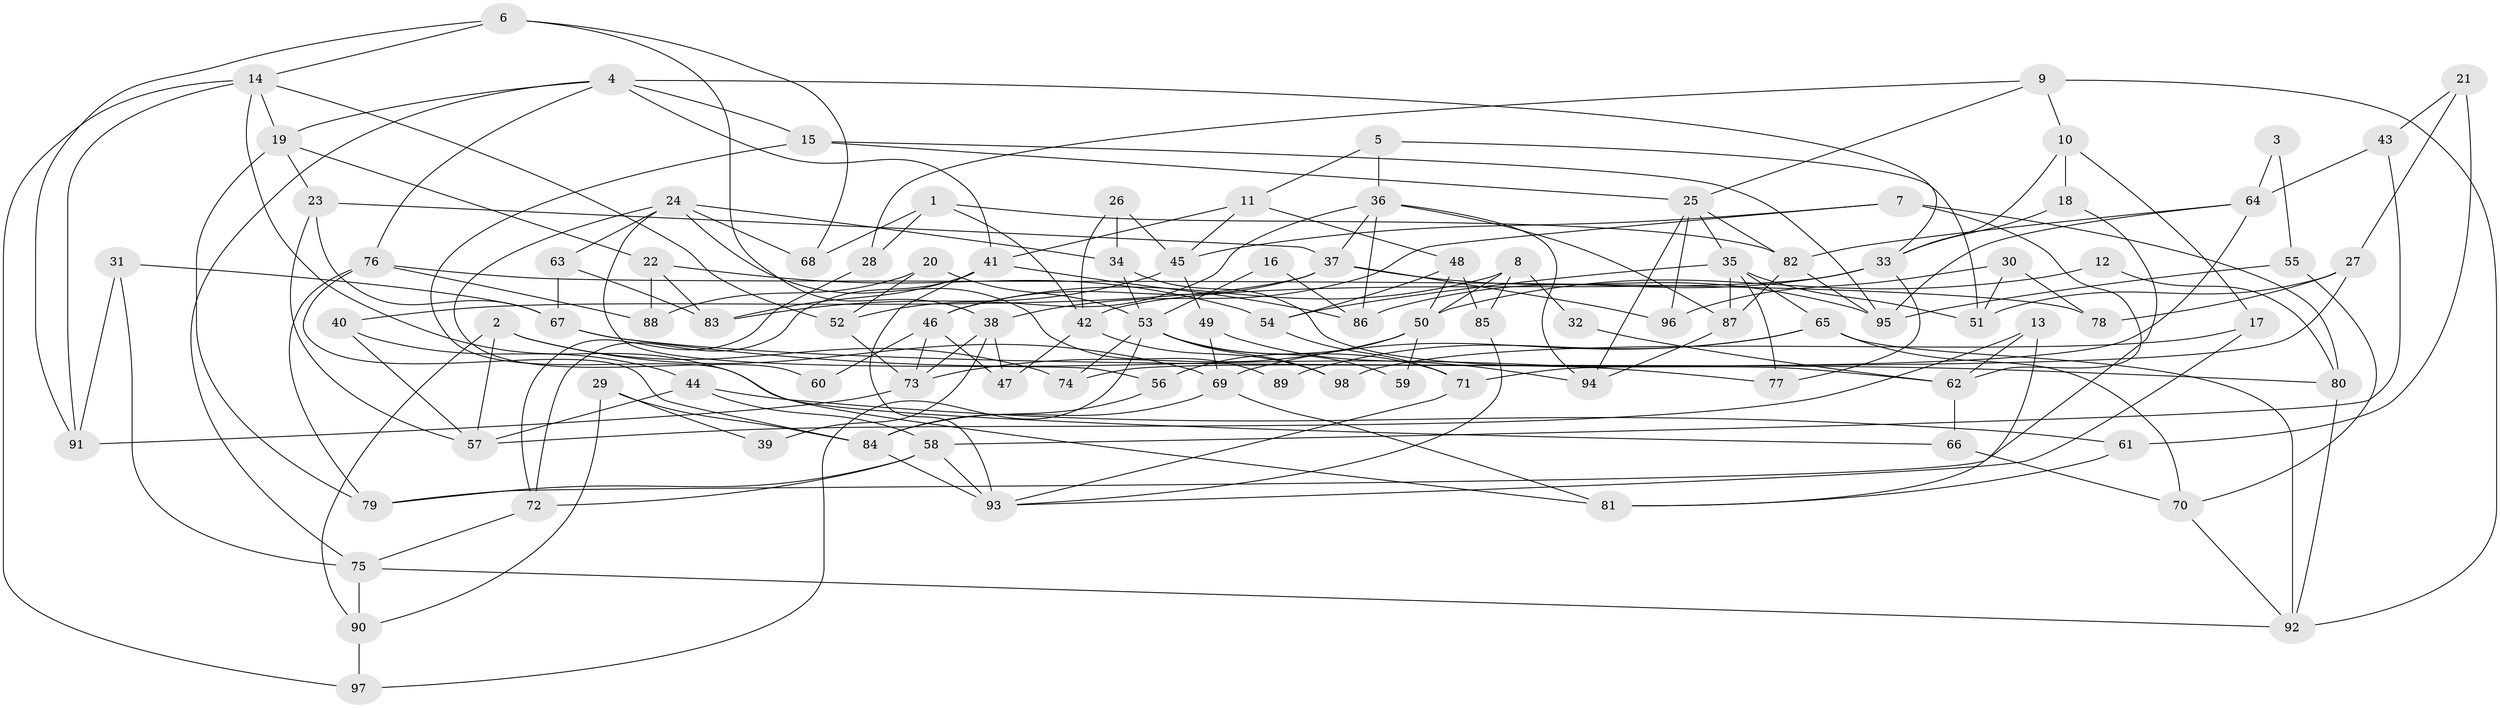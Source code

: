 // coarse degree distribution, {8: 0.07692307692307693, 5: 0.2564102564102564, 20: 0.02564102564102564, 3: 0.23076923076923078, 7: 0.05128205128205128, 6: 0.07692307692307693, 11: 0.05128205128205128, 2: 0.05128205128205128, 10: 0.07692307692307693, 9: 0.02564102564102564, 4: 0.05128205128205128, 16: 0.02564102564102564}
// Generated by graph-tools (version 1.1) at 2025/19/03/04/25 18:19:00]
// undirected, 98 vertices, 196 edges
graph export_dot {
graph [start="1"]
  node [color=gray90,style=filled];
  1;
  2;
  3;
  4;
  5;
  6;
  7;
  8;
  9;
  10;
  11;
  12;
  13;
  14;
  15;
  16;
  17;
  18;
  19;
  20;
  21;
  22;
  23;
  24;
  25;
  26;
  27;
  28;
  29;
  30;
  31;
  32;
  33;
  34;
  35;
  36;
  37;
  38;
  39;
  40;
  41;
  42;
  43;
  44;
  45;
  46;
  47;
  48;
  49;
  50;
  51;
  52;
  53;
  54;
  55;
  56;
  57;
  58;
  59;
  60;
  61;
  62;
  63;
  64;
  65;
  66;
  67;
  68;
  69;
  70;
  71;
  72;
  73;
  74;
  75;
  76;
  77;
  78;
  79;
  80;
  81;
  82;
  83;
  84;
  85;
  86;
  87;
  88;
  89;
  90;
  91;
  92;
  93;
  94;
  95;
  96;
  97;
  98;
  1 -- 68;
  1 -- 82;
  1 -- 28;
  1 -- 42;
  2 -- 90;
  2 -- 57;
  2 -- 69;
  2 -- 74;
  3 -- 64;
  3 -- 55;
  4 -- 41;
  4 -- 76;
  4 -- 15;
  4 -- 19;
  4 -- 33;
  4 -- 75;
  5 -- 11;
  5 -- 51;
  5 -- 36;
  6 -- 91;
  6 -- 38;
  6 -- 14;
  6 -- 68;
  7 -- 45;
  7 -- 62;
  7 -- 38;
  7 -- 80;
  8 -- 85;
  8 -- 46;
  8 -- 32;
  8 -- 50;
  9 -- 25;
  9 -- 28;
  9 -- 10;
  9 -- 92;
  10 -- 33;
  10 -- 17;
  10 -- 18;
  11 -- 41;
  11 -- 48;
  11 -- 45;
  12 -- 80;
  12 -- 50;
  13 -- 81;
  13 -- 62;
  13 -- 57;
  14 -- 19;
  14 -- 52;
  14 -- 66;
  14 -- 91;
  14 -- 97;
  15 -- 25;
  15 -- 81;
  15 -- 95;
  16 -- 53;
  16 -- 86;
  17 -- 93;
  17 -- 98;
  18 -- 79;
  18 -- 33;
  19 -- 22;
  19 -- 23;
  19 -- 79;
  20 -- 52;
  20 -- 53;
  20 -- 88;
  21 -- 61;
  21 -- 43;
  21 -- 27;
  22 -- 83;
  22 -- 88;
  22 -- 54;
  23 -- 37;
  23 -- 57;
  23 -- 67;
  24 -- 34;
  24 -- 56;
  24 -- 60;
  24 -- 63;
  24 -- 68;
  24 -- 89;
  25 -- 82;
  25 -- 35;
  25 -- 94;
  25 -- 96;
  26 -- 42;
  26 -- 45;
  26 -- 34;
  27 -- 51;
  27 -- 71;
  27 -- 78;
  28 -- 72;
  29 -- 84;
  29 -- 90;
  29 -- 39;
  30 -- 96;
  30 -- 78;
  30 -- 51;
  31 -- 91;
  31 -- 67;
  31 -- 75;
  32 -- 62;
  33 -- 42;
  33 -- 77;
  33 -- 86;
  34 -- 53;
  34 -- 62;
  35 -- 77;
  35 -- 87;
  35 -- 51;
  35 -- 54;
  35 -- 65;
  36 -- 86;
  36 -- 37;
  36 -- 52;
  36 -- 87;
  36 -- 94;
  37 -- 95;
  37 -- 40;
  37 -- 46;
  37 -- 96;
  38 -- 73;
  38 -- 39;
  38 -- 47;
  40 -- 57;
  40 -- 44;
  41 -- 93;
  41 -- 83;
  41 -- 72;
  41 -- 86;
  42 -- 47;
  42 -- 98;
  43 -- 58;
  43 -- 64;
  44 -- 57;
  44 -- 58;
  44 -- 61;
  45 -- 49;
  45 -- 83;
  46 -- 47;
  46 -- 60;
  46 -- 73;
  48 -- 50;
  48 -- 54;
  48 -- 85;
  49 -- 94;
  49 -- 69;
  50 -- 73;
  50 -- 56;
  50 -- 59;
  52 -- 73;
  53 -- 98;
  53 -- 71;
  53 -- 59;
  53 -- 74;
  53 -- 97;
  54 -- 71;
  55 -- 95;
  55 -- 70;
  56 -- 84;
  58 -- 72;
  58 -- 79;
  58 -- 93;
  61 -- 81;
  62 -- 66;
  63 -- 67;
  63 -- 83;
  64 -- 74;
  64 -- 82;
  64 -- 95;
  65 -- 92;
  65 -- 69;
  65 -- 70;
  65 -- 89;
  66 -- 70;
  67 -- 80;
  67 -- 77;
  69 -- 81;
  69 -- 84;
  70 -- 92;
  71 -- 93;
  72 -- 75;
  73 -- 91;
  75 -- 90;
  75 -- 92;
  76 -- 79;
  76 -- 84;
  76 -- 78;
  76 -- 88;
  80 -- 92;
  82 -- 95;
  82 -- 87;
  84 -- 93;
  85 -- 93;
  87 -- 94;
  90 -- 97;
}
